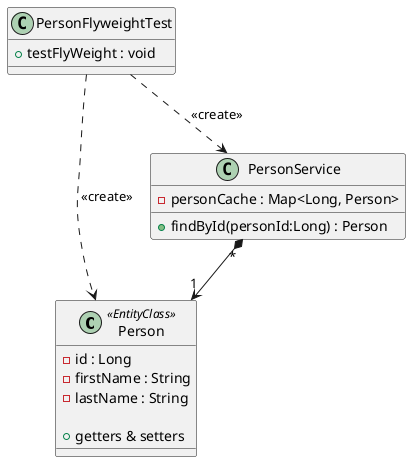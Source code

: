 @startuml

class Person <<EntityClass>>{
    - id : Long
    - firstName : String
    - lastName : String

    + getters & setters
}

class PersonService{
    - personCache : Map<Long, Person>
    + findById(personId:Long) : Person
}

class PersonFlyweightTest {
    + testFlyWeight : void
}

PersonService "*"*-->"1" Person
PersonFlyweightTest ..> PersonService   : <<create>>
PersonFlyweightTest ..> Person          : <<create>>
@enduml
